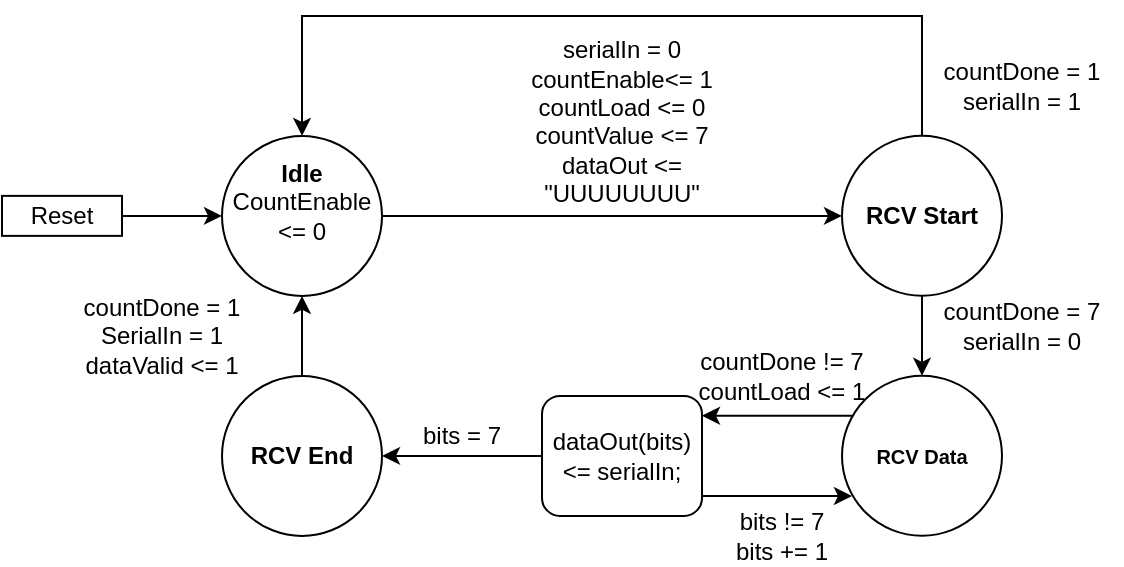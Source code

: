 <mxfile version="21.1.7" type="device">
  <diagram name="Page-1" id="nnIyuB3O6zKkYx7QUWoN">
    <mxGraphModel dx="377" dy="695" grid="1" gridSize="10" guides="1" tooltips="1" connect="1" arrows="1" fold="1" page="1" pageScale="1" pageWidth="850" pageHeight="1100" math="0" shadow="0">
      <root>
        <mxCell id="0" />
        <mxCell id="1" parent="0" />
        <mxCell id="89FDHUoP6eWwGHrtkOvl-2" style="edgeStyle=orthogonalEdgeStyle;rounded=0;orthogonalLoop=1;jettySize=auto;html=1;" parent="1" source="89FDHUoP6eWwGHrtkOvl-3" target="89FDHUoP6eWwGHrtkOvl-5" edge="1">
          <mxGeometry relative="1" as="geometry" />
        </mxCell>
        <mxCell id="89FDHUoP6eWwGHrtkOvl-3" value="&lt;div&gt;&lt;b&gt;Idle&lt;/b&gt;&lt;/div&gt;&lt;div&gt;CountEnable &amp;lt;= 0&lt;br&gt;&lt;/div&gt;&lt;div&gt;&lt;br&gt;&lt;/div&gt;" style="ellipse;whiteSpace=wrap;html=1;aspect=fixed;" parent="1" vertex="1">
          <mxGeometry x="240" y="79.94" width="80" height="80" as="geometry" />
        </mxCell>
        <mxCell id="89FDHUoP6eWwGHrtkOvl-4" style="edgeStyle=orthogonalEdgeStyle;rounded=0;orthogonalLoop=1;jettySize=auto;html=1;exitX=0.5;exitY=1;exitDx=0;exitDy=0;entryX=0.5;entryY=0;entryDx=0;entryDy=0;" parent="1" source="89FDHUoP6eWwGHrtkOvl-5" target="89FDHUoP6eWwGHrtkOvl-6" edge="1">
          <mxGeometry relative="1" as="geometry">
            <mxPoint x="590" y="239.88" as="targetPoint" />
            <Array as="points" />
          </mxGeometry>
        </mxCell>
        <mxCell id="C_oLd9yWUoZXLrxIwL-h-3" style="edgeStyle=orthogonalEdgeStyle;rounded=0;orthogonalLoop=1;jettySize=auto;html=1;exitX=0.5;exitY=0;exitDx=0;exitDy=0;entryX=0.5;entryY=0;entryDx=0;entryDy=0;" edge="1" parent="1" source="89FDHUoP6eWwGHrtkOvl-5" target="89FDHUoP6eWwGHrtkOvl-3">
          <mxGeometry relative="1" as="geometry">
            <mxPoint x="280" y="19.94" as="targetPoint" />
            <Array as="points">
              <mxPoint x="590" y="20" />
              <mxPoint x="280" y="20" />
            </Array>
          </mxGeometry>
        </mxCell>
        <mxCell id="89FDHUoP6eWwGHrtkOvl-5" value="&lt;div&gt;&lt;b&gt;RCV Start&lt;/b&gt;&lt;br&gt;&lt;/div&gt;" style="ellipse;whiteSpace=wrap;html=1;aspect=fixed;" parent="1" vertex="1">
          <mxGeometry x="550" y="79.88" width="80" height="80" as="geometry" />
        </mxCell>
        <mxCell id="89FDHUoP6eWwGHrtkOvl-6" value="&lt;div style=&quot;font-size: 10px;&quot;&gt;&lt;b&gt;RCV Data&lt;/b&gt;&lt;font style=&quot;font-size: 10px;&quot;&gt;&lt;br&gt;&lt;/font&gt;&lt;/div&gt;" style="ellipse;whiteSpace=wrap;html=1;aspect=fixed;" parent="1" vertex="1">
          <mxGeometry x="550" y="199.88" width="80" height="80" as="geometry" />
        </mxCell>
        <mxCell id="C_oLd9yWUoZXLrxIwL-h-17" style="edgeStyle=orthogonalEdgeStyle;rounded=0;orthogonalLoop=1;jettySize=auto;html=1;exitX=0.5;exitY=0;exitDx=0;exitDy=0;entryX=0.5;entryY=1;entryDx=0;entryDy=0;" edge="1" parent="1" source="89FDHUoP6eWwGHrtkOvl-8" target="89FDHUoP6eWwGHrtkOvl-3">
          <mxGeometry relative="1" as="geometry" />
        </mxCell>
        <mxCell id="89FDHUoP6eWwGHrtkOvl-8" value="&lt;div&gt;&lt;b&gt;RCV End&lt;/b&gt;&lt;br&gt;&lt;/div&gt;" style="ellipse;whiteSpace=wrap;html=1;aspect=fixed;" parent="1" vertex="1">
          <mxGeometry x="240" y="199.94" width="80" height="80" as="geometry" />
        </mxCell>
        <mxCell id="89FDHUoP6eWwGHrtkOvl-9" value="" style="edgeStyle=orthogonalEdgeStyle;rounded=0;orthogonalLoop=1;jettySize=auto;html=1;" parent="1" source="89FDHUoP6eWwGHrtkOvl-10" target="89FDHUoP6eWwGHrtkOvl-3" edge="1">
          <mxGeometry relative="1" as="geometry" />
        </mxCell>
        <mxCell id="89FDHUoP6eWwGHrtkOvl-10" value="Reset" style="rounded=0;whiteSpace=wrap;html=1;" parent="1" vertex="1">
          <mxGeometry x="130" y="109.94" width="60" height="20" as="geometry" />
        </mxCell>
        <mxCell id="89FDHUoP6eWwGHrtkOvl-11" value="&lt;div&gt;serialIn = 0&lt;br&gt;&lt;/div&gt;&lt;div&gt;countEnable&amp;lt;= 1&lt;br&gt;&lt;/div&gt;&lt;div&gt;countLoad &amp;lt;= 0&lt;/div&gt;&lt;div&gt;countValue &amp;lt;= 7&lt;/div&gt;&lt;div&gt;dataOut &amp;lt;= &quot;UUUUUUUU&quot;&lt;br&gt;&lt;/div&gt;&lt;div&gt;&amp;nbsp;&lt;br&gt;&lt;/div&gt;" style="text;html=1;strokeColor=none;fillColor=none;align=center;verticalAlign=middle;whiteSpace=wrap;rounded=0;" parent="1" vertex="1">
          <mxGeometry x="390" y="39.94" width="100" height="80" as="geometry" />
        </mxCell>
        <mxCell id="89FDHUoP6eWwGHrtkOvl-14" value="&lt;div&gt;countDone != 7&lt;/div&gt;&lt;div&gt;countLoad &amp;lt;= 1&lt;br&gt;&lt;/div&gt;" style="text;html=1;strokeColor=none;fillColor=none;align=center;verticalAlign=middle;whiteSpace=wrap;rounded=0;" parent="1" vertex="1">
          <mxGeometry x="470" y="189.94" width="100" height="20" as="geometry" />
        </mxCell>
        <mxCell id="89FDHUoP6eWwGHrtkOvl-16" value="&lt;div&gt;countDone = 1&lt;/div&gt;&lt;div&gt;SerialIn = 1&lt;/div&gt;&lt;div&gt;dataValid &amp;lt;= 1&lt;/div&gt;" style="text;html=1;strokeColor=none;fillColor=none;align=center;verticalAlign=middle;whiteSpace=wrap;rounded=0;" parent="1" vertex="1">
          <mxGeometry x="150" y="169.94" width="120" height="20" as="geometry" />
        </mxCell>
        <mxCell id="C_oLd9yWUoZXLrxIwL-h-1" value="&lt;div&gt;countDone = 7&lt;/div&gt;&lt;div&gt;serialIn = 0&lt;br&gt;&lt;/div&gt;" style="text;html=1;strokeColor=none;fillColor=none;align=center;verticalAlign=middle;whiteSpace=wrap;rounded=0;" vertex="1" parent="1">
          <mxGeometry x="590" y="159.88" width="100" height="30.06" as="geometry" />
        </mxCell>
        <mxCell id="C_oLd9yWUoZXLrxIwL-h-2" value="&lt;div&gt;countDone = 1&lt;br&gt;&lt;/div&gt;&lt;div&gt;serialIn = 1&lt;/div&gt;" style="text;html=1;strokeColor=none;fillColor=none;align=center;verticalAlign=middle;whiteSpace=wrap;rounded=0;" vertex="1" parent="1">
          <mxGeometry x="590" y="39.94" width="100" height="29.94" as="geometry" />
        </mxCell>
        <mxCell id="C_oLd9yWUoZXLrxIwL-h-18" style="edgeStyle=orthogonalEdgeStyle;rounded=0;orthogonalLoop=1;jettySize=auto;html=1;exitX=0;exitY=0.5;exitDx=0;exitDy=0;entryX=1;entryY=0.5;entryDx=0;entryDy=0;" edge="1" parent="1" source="C_oLd9yWUoZXLrxIwL-h-6" target="89FDHUoP6eWwGHrtkOvl-8">
          <mxGeometry relative="1" as="geometry" />
        </mxCell>
        <mxCell id="C_oLd9yWUoZXLrxIwL-h-6" value="dataOut(bits) &amp;lt;= serialIn;" style="rounded=1;whiteSpace=wrap;html=1;" vertex="1" parent="1">
          <mxGeometry x="400" y="209.94" width="80" height="60" as="geometry" />
        </mxCell>
        <mxCell id="C_oLd9yWUoZXLrxIwL-h-10" value="&lt;div&gt;bits != 7&lt;/div&gt;&lt;div&gt;bits += 1&lt;br&gt;&lt;/div&gt;" style="text;html=1;strokeColor=none;fillColor=none;align=center;verticalAlign=middle;whiteSpace=wrap;rounded=0;" vertex="1" parent="1">
          <mxGeometry x="470" y="269.94" width="100" height="20" as="geometry" />
        </mxCell>
        <mxCell id="C_oLd9yWUoZXLrxIwL-h-13" value="&lt;div&gt;bits = 7&lt;/div&gt;" style="text;html=1;strokeColor=none;fillColor=none;align=center;verticalAlign=middle;whiteSpace=wrap;rounded=0;" vertex="1" parent="1">
          <mxGeometry x="310" y="219.88" width="100" height="20" as="geometry" />
        </mxCell>
        <mxCell id="C_oLd9yWUoZXLrxIwL-h-23" value="" style="endArrow=classic;html=1;rounded=0;" edge="1" parent="1">
          <mxGeometry width="50" height="50" relative="1" as="geometry">
            <mxPoint x="480" y="260" as="sourcePoint" />
            <mxPoint x="555" y="260" as="targetPoint" />
          </mxGeometry>
        </mxCell>
        <mxCell id="C_oLd9yWUoZXLrxIwL-h-24" value="" style="endArrow=classic;html=1;rounded=0;" edge="1" parent="1">
          <mxGeometry width="50" height="50" relative="1" as="geometry">
            <mxPoint x="555" y="219.88" as="sourcePoint" />
            <mxPoint x="480" y="219.88" as="targetPoint" />
          </mxGeometry>
        </mxCell>
      </root>
    </mxGraphModel>
  </diagram>
</mxfile>

